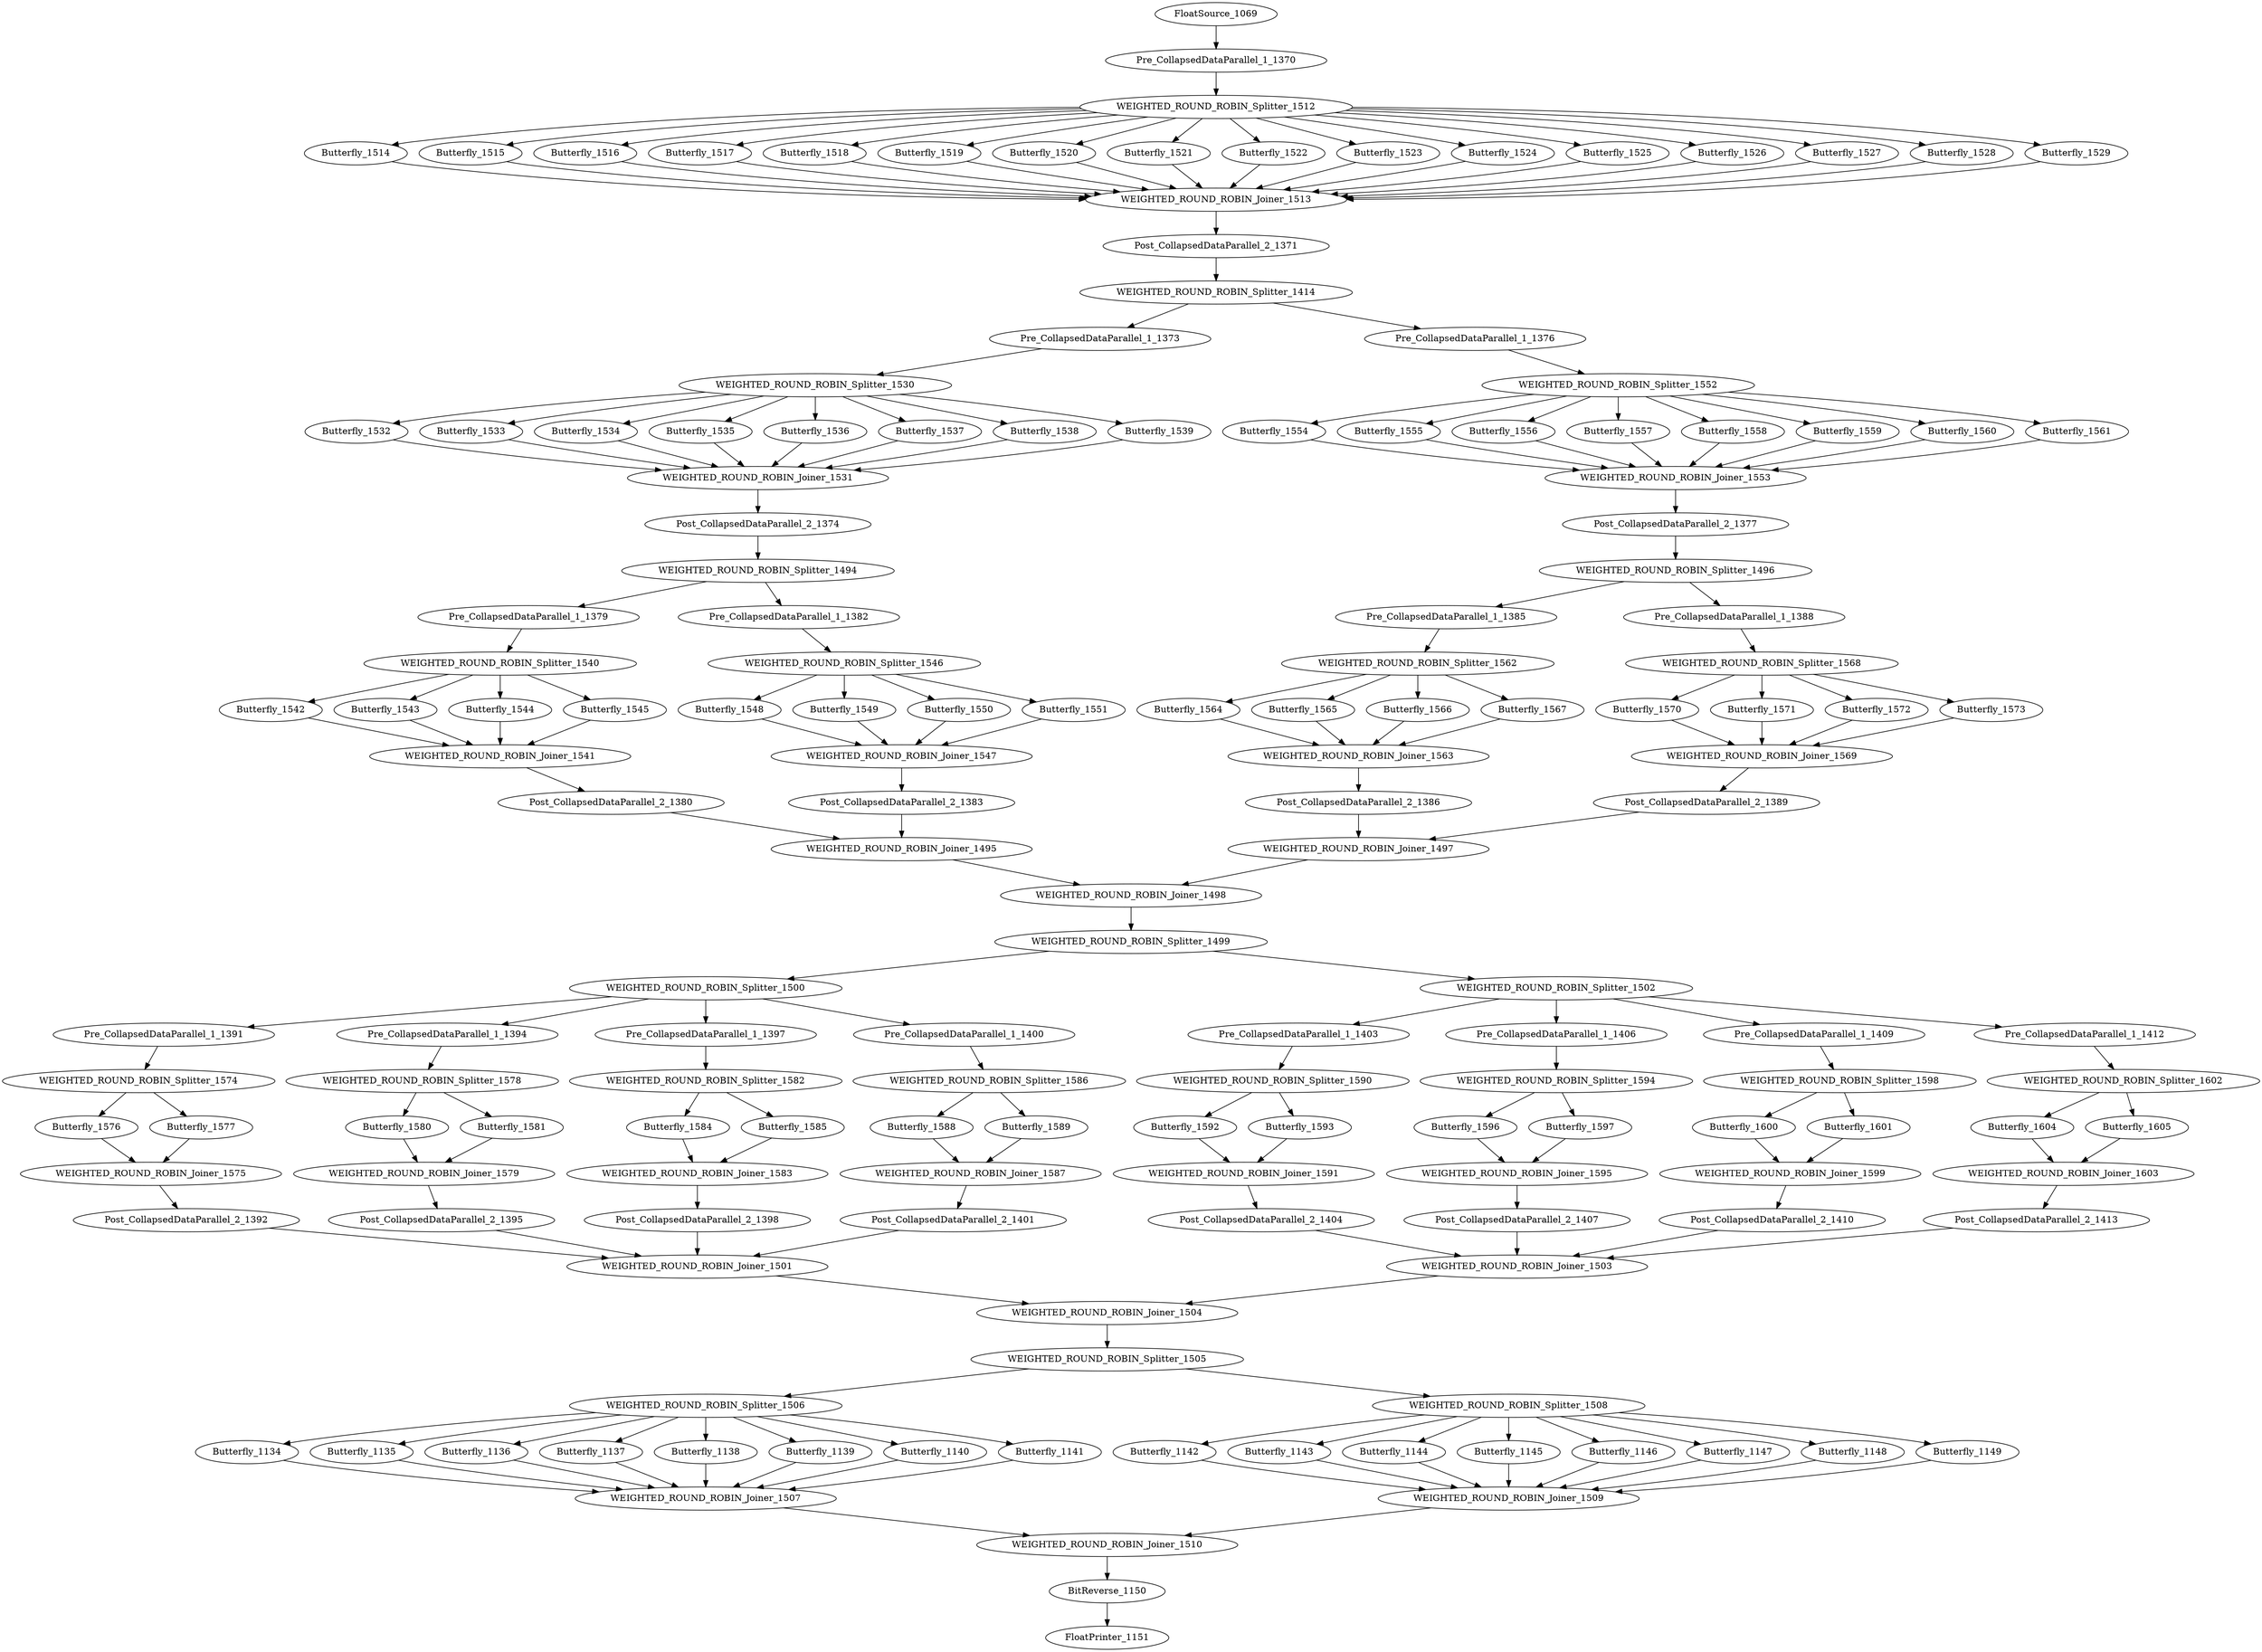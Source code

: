 digraph FFT3_1626 {
node0 [label="FloatSource_1069", push="64", pop="0", peek="0", pushType="float", popType="void", peekType="void", codeSize="64 b", stackSize="0 b", work="22"];
node1 [label="Pre_CollapsedDataParallel_1_1370", push="64", pop="64", peek="64", pushType="float", popType="float", peekType="float", codeSize="64 b", stackSize="160 b", work="723"];
node0 -> node1;
node2 [label="WEIGHTED_ROUND_ROBIN_Splitter_1512", push="64", pop="64", peek="0", pushType="float", popType="float", peekType="void", codeSize="294 b", stackSize="544 b", work="0"];
node1 -> node2;
node3 [label="Butterfly_1514", push="4", pop="4", peek="4", pushType="float", popType="float", peekType="float", codeSize="98 b", stackSize="192 b", work="44"];
node2 -> node3;
node4 [label="Butterfly_1515", push="4", pop="4", peek="4", pushType="float", popType="float", peekType="float", codeSize="98 b", stackSize="192 b", work="44"];
node2 -> node4;
node5 [label="Butterfly_1516", push="4", pop="4", peek="4", pushType="float", popType="float", peekType="float", codeSize="98 b", stackSize="192 b", work="44"];
node2 -> node5;
node6 [label="Butterfly_1517", push="4", pop="4", peek="4", pushType="float", popType="float", peekType="float", codeSize="98 b", stackSize="192 b", work="44"];
node2 -> node6;
node7 [label="Butterfly_1518", push="4", pop="4", peek="4", pushType="float", popType="float", peekType="float", codeSize="98 b", stackSize="192 b", work="44"];
node2 -> node7;
node8 [label="Butterfly_1519", push="4", pop="4", peek="4", pushType="float", popType="float", peekType="float", codeSize="98 b", stackSize="192 b", work="44"];
node2 -> node8;
node9 [label="Butterfly_1520", push="4", pop="4", peek="4", pushType="float", popType="float", peekType="float", codeSize="98 b", stackSize="192 b", work="44"];
node2 -> node9;
node10 [label="Butterfly_1521", push="4", pop="4", peek="4", pushType="float", popType="float", peekType="float", codeSize="98 b", stackSize="192 b", work="44"];
node2 -> node10;
node11 [label="Butterfly_1522", push="4", pop="4", peek="4", pushType="float", popType="float", peekType="float", codeSize="98 b", stackSize="192 b", work="44"];
node2 -> node11;
node12 [label="Butterfly_1523", push="4", pop="4", peek="4", pushType="float", popType="float", peekType="float", codeSize="98 b", stackSize="192 b", work="44"];
node2 -> node12;
node13 [label="Butterfly_1524", push="4", pop="4", peek="4", pushType="float", popType="float", peekType="float", codeSize="98 b", stackSize="192 b", work="44"];
node2 -> node13;
node14 [label="Butterfly_1525", push="4", pop="4", peek="4", pushType="float", popType="float", peekType="float", codeSize="98 b", stackSize="192 b", work="44"];
node2 -> node14;
node15 [label="Butterfly_1526", push="4", pop="4", peek="4", pushType="float", popType="float", peekType="float", codeSize="98 b", stackSize="192 b", work="44"];
node2 -> node15;
node16 [label="Butterfly_1527", push="4", pop="4", peek="4", pushType="float", popType="float", peekType="float", codeSize="98 b", stackSize="192 b", work="44"];
node2 -> node16;
node17 [label="Butterfly_1528", push="4", pop="4", peek="4", pushType="float", popType="float", peekType="float", codeSize="98 b", stackSize="192 b", work="44"];
node2 -> node17;
node18 [label="Butterfly_1529", push="4", pop="4", peek="4", pushType="float", popType="float", peekType="float", codeSize="98 b", stackSize="192 b", work="44"];
node2 -> node18;
node19 [label="WEIGHTED_ROUND_ROBIN_Joiner_1513", push="64", pop="64", peek="0", pushType="float", popType="float", peekType="void", codeSize="294 b", stackSize="544 b", work="0"];
node3 -> node19;
node4 -> node19;
node5 -> node19;
node6 -> node19;
node7 -> node19;
node8 -> node19;
node9 -> node19;
node10 -> node19;
node11 -> node19;
node12 -> node19;
node13 -> node19;
node14 -> node19;
node15 -> node19;
node16 -> node19;
node17 -> node19;
node18 -> node19;
node20 [label="Post_CollapsedDataParallel_2_1371", push="64", pop="64", peek="64", pushType="float", popType="float", peekType="float", codeSize="68 b", stackSize="160 b", work="745"];
node19 -> node20;
node21 [label="WEIGHTED_ROUND_ROBIN_Splitter_1414", push="64", pop="64", peek="0", pushType="float", popType="float", peekType="void", codeSize="42 b", stackSize="96 b", work="0"];
node20 -> node21;
node22 [label="Pre_CollapsedDataParallel_1_1373", push="32", pop="32", peek="32", pushType="float", popType="float", peekType="float", codeSize="64 b", stackSize="160 b", work="363"];
node21 -> node22;
node23 [label="WEIGHTED_ROUND_ROBIN_Splitter_1530", push="32", pop="32", peek="0", pushType="float", popType="float", peekType="void", codeSize="150 b", stackSize="288 b", work="0"];
node22 -> node23;
node24 [label="Butterfly_1532", push="4", pop="4", peek="4", pushType="float", popType="float", peekType="float", codeSize="98 b", stackSize="192 b", work="44"];
node23 -> node24;
node25 [label="Butterfly_1533", push="4", pop="4", peek="4", pushType="float", popType="float", peekType="float", codeSize="98 b", stackSize="192 b", work="44"];
node23 -> node25;
node26 [label="Butterfly_1534", push="4", pop="4", peek="4", pushType="float", popType="float", peekType="float", codeSize="98 b", stackSize="192 b", work="44"];
node23 -> node26;
node27 [label="Butterfly_1535", push="4", pop="4", peek="4", pushType="float", popType="float", peekType="float", codeSize="98 b", stackSize="192 b", work="44"];
node23 -> node27;
node28 [label="Butterfly_1536", push="4", pop="4", peek="4", pushType="float", popType="float", peekType="float", codeSize="98 b", stackSize="192 b", work="44"];
node23 -> node28;
node29 [label="Butterfly_1537", push="4", pop="4", peek="4", pushType="float", popType="float", peekType="float", codeSize="98 b", stackSize="192 b", work="44"];
node23 -> node29;
node30 [label="Butterfly_1538", push="4", pop="4", peek="4", pushType="float", popType="float", peekType="float", codeSize="98 b", stackSize="192 b", work="44"];
node23 -> node30;
node31 [label="Butterfly_1539", push="4", pop="4", peek="4", pushType="float", popType="float", peekType="float", codeSize="98 b", stackSize="192 b", work="44"];
node23 -> node31;
node32 [label="WEIGHTED_ROUND_ROBIN_Joiner_1531", push="32", pop="32", peek="0", pushType="float", popType="float", peekType="void", codeSize="150 b", stackSize="288 b", work="0"];
node24 -> node32;
node25 -> node32;
node26 -> node32;
node27 -> node32;
node28 -> node32;
node29 -> node32;
node30 -> node32;
node31 -> node32;
node33 [label="Post_CollapsedDataParallel_2_1374", push="32", pop="32", peek="32", pushType="float", popType="float", peekType="float", codeSize="68 b", stackSize="160 b", work="377"];
node32 -> node33;
node34 [label="WEIGHTED_ROUND_ROBIN_Splitter_1494", push="32", pop="32", peek="0", pushType="float", popType="float", peekType="void", codeSize="42 b", stackSize="96 b", work="0"];
node33 -> node34;
node35 [label="Pre_CollapsedDataParallel_1_1379", push="16", pop="16", peek="16", pushType="float", popType="float", peekType="float", codeSize="64 b", stackSize="160 b", work="183"];
node34 -> node35;
node36 [label="WEIGHTED_ROUND_ROBIN_Splitter_1540", push="16", pop="16", peek="0", pushType="float", popType="float", peekType="void", codeSize="78 b", stackSize="160 b", work="0"];
node35 -> node36;
node37 [label="Butterfly_1542", push="4", pop="4", peek="4", pushType="float", popType="float", peekType="float", codeSize="98 b", stackSize="192 b", work="44"];
node36 -> node37;
node38 [label="Butterfly_1543", push="4", pop="4", peek="4", pushType="float", popType="float", peekType="float", codeSize="98 b", stackSize="192 b", work="44"];
node36 -> node38;
node39 [label="Butterfly_1544", push="4", pop="4", peek="4", pushType="float", popType="float", peekType="float", codeSize="98 b", stackSize="192 b", work="44"];
node36 -> node39;
node40 [label="Butterfly_1545", push="4", pop="4", peek="4", pushType="float", popType="float", peekType="float", codeSize="98 b", stackSize="192 b", work="44"];
node36 -> node40;
node41 [label="WEIGHTED_ROUND_ROBIN_Joiner_1541", push="16", pop="16", peek="0", pushType="float", popType="float", peekType="void", codeSize="78 b", stackSize="160 b", work="0"];
node37 -> node41;
node38 -> node41;
node39 -> node41;
node40 -> node41;
node42 [label="Post_CollapsedDataParallel_2_1380", push="16", pop="16", peek="16", pushType="float", popType="float", peekType="float", codeSize="68 b", stackSize="160 b", work="193"];
node41 -> node42;
node43 [label="Pre_CollapsedDataParallel_1_1382", push="16", pop="16", peek="16", pushType="float", popType="float", peekType="float", codeSize="64 b", stackSize="160 b", work="183"];
node34 -> node43;
node44 [label="WEIGHTED_ROUND_ROBIN_Splitter_1546", push="16", pop="16", peek="0", pushType="float", popType="float", peekType="void", codeSize="78 b", stackSize="160 b", work="0"];
node43 -> node44;
node45 [label="Butterfly_1548", push="4", pop="4", peek="4", pushType="float", popType="float", peekType="float", codeSize="98 b", stackSize="192 b", work="44"];
node44 -> node45;
node46 [label="Butterfly_1549", push="4", pop="4", peek="4", pushType="float", popType="float", peekType="float", codeSize="98 b", stackSize="192 b", work="44"];
node44 -> node46;
node47 [label="Butterfly_1550", push="4", pop="4", peek="4", pushType="float", popType="float", peekType="float", codeSize="98 b", stackSize="192 b", work="44"];
node44 -> node47;
node48 [label="Butterfly_1551", push="4", pop="4", peek="4", pushType="float", popType="float", peekType="float", codeSize="98 b", stackSize="192 b", work="44"];
node44 -> node48;
node49 [label="WEIGHTED_ROUND_ROBIN_Joiner_1547", push="16", pop="16", peek="0", pushType="float", popType="float", peekType="void", codeSize="78 b", stackSize="160 b", work="0"];
node45 -> node49;
node46 -> node49;
node47 -> node49;
node48 -> node49;
node50 [label="Post_CollapsedDataParallel_2_1383", push="16", pop="16", peek="16", pushType="float", popType="float", peekType="float", codeSize="68 b", stackSize="160 b", work="193"];
node49 -> node50;
node51 [label="WEIGHTED_ROUND_ROBIN_Joiner_1495", push="32", pop="32", peek="0", pushType="float", popType="float", peekType="void", codeSize="42 b", stackSize="96 b", work="0"];
node42 -> node51;
node50 -> node51;
node52 [label="Pre_CollapsedDataParallel_1_1376", push="32", pop="32", peek="32", pushType="float", popType="float", peekType="float", codeSize="64 b", stackSize="160 b", work="363"];
node21 -> node52;
node53 [label="WEIGHTED_ROUND_ROBIN_Splitter_1552", push="32", pop="32", peek="0", pushType="float", popType="float", peekType="void", codeSize="150 b", stackSize="288 b", work="0"];
node52 -> node53;
node54 [label="Butterfly_1554", push="4", pop="4", peek="4", pushType="float", popType="float", peekType="float", codeSize="98 b", stackSize="192 b", work="44"];
node53 -> node54;
node55 [label="Butterfly_1555", push="4", pop="4", peek="4", pushType="float", popType="float", peekType="float", codeSize="98 b", stackSize="192 b", work="44"];
node53 -> node55;
node56 [label="Butterfly_1556", push="4", pop="4", peek="4", pushType="float", popType="float", peekType="float", codeSize="98 b", stackSize="192 b", work="44"];
node53 -> node56;
node57 [label="Butterfly_1557", push="4", pop="4", peek="4", pushType="float", popType="float", peekType="float", codeSize="98 b", stackSize="192 b", work="44"];
node53 -> node57;
node58 [label="Butterfly_1558", push="4", pop="4", peek="4", pushType="float", popType="float", peekType="float", codeSize="98 b", stackSize="192 b", work="44"];
node53 -> node58;
node59 [label="Butterfly_1559", push="4", pop="4", peek="4", pushType="float", popType="float", peekType="float", codeSize="98 b", stackSize="192 b", work="44"];
node53 -> node59;
node60 [label="Butterfly_1560", push="4", pop="4", peek="4", pushType="float", popType="float", peekType="float", codeSize="98 b", stackSize="192 b", work="44"];
node53 -> node60;
node61 [label="Butterfly_1561", push="4", pop="4", peek="4", pushType="float", popType="float", peekType="float", codeSize="98 b", stackSize="192 b", work="44"];
node53 -> node61;
node62 [label="WEIGHTED_ROUND_ROBIN_Joiner_1553", push="32", pop="32", peek="0", pushType="float", popType="float", peekType="void", codeSize="150 b", stackSize="288 b", work="0"];
node54 -> node62;
node55 -> node62;
node56 -> node62;
node57 -> node62;
node58 -> node62;
node59 -> node62;
node60 -> node62;
node61 -> node62;
node63 [label="Post_CollapsedDataParallel_2_1377", push="32", pop="32", peek="32", pushType="float", popType="float", peekType="float", codeSize="68 b", stackSize="160 b", work="377"];
node62 -> node63;
node64 [label="WEIGHTED_ROUND_ROBIN_Splitter_1496", push="32", pop="32", peek="0", pushType="float", popType="float", peekType="void", codeSize="42 b", stackSize="96 b", work="0"];
node63 -> node64;
node65 [label="Pre_CollapsedDataParallel_1_1385", push="16", pop="16", peek="16", pushType="float", popType="float", peekType="float", codeSize="64 b", stackSize="160 b", work="183"];
node64 -> node65;
node66 [label="WEIGHTED_ROUND_ROBIN_Splitter_1562", push="16", pop="16", peek="0", pushType="float", popType="float", peekType="void", codeSize="78 b", stackSize="160 b", work="0"];
node65 -> node66;
node67 [label="Butterfly_1564", push="4", pop="4", peek="4", pushType="float", popType="float", peekType="float", codeSize="98 b", stackSize="192 b", work="44"];
node66 -> node67;
node68 [label="Butterfly_1565", push="4", pop="4", peek="4", pushType="float", popType="float", peekType="float", codeSize="98 b", stackSize="192 b", work="44"];
node66 -> node68;
node69 [label="Butterfly_1566", push="4", pop="4", peek="4", pushType="float", popType="float", peekType="float", codeSize="98 b", stackSize="192 b", work="44"];
node66 -> node69;
node70 [label="Butterfly_1567", push="4", pop="4", peek="4", pushType="float", popType="float", peekType="float", codeSize="98 b", stackSize="192 b", work="44"];
node66 -> node70;
node71 [label="WEIGHTED_ROUND_ROBIN_Joiner_1563", push="16", pop="16", peek="0", pushType="float", popType="float", peekType="void", codeSize="78 b", stackSize="160 b", work="0"];
node67 -> node71;
node68 -> node71;
node69 -> node71;
node70 -> node71;
node72 [label="Post_CollapsedDataParallel_2_1386", push="16", pop="16", peek="16", pushType="float", popType="float", peekType="float", codeSize="68 b", stackSize="160 b", work="193"];
node71 -> node72;
node73 [label="Pre_CollapsedDataParallel_1_1388", push="16", pop="16", peek="16", pushType="float", popType="float", peekType="float", codeSize="64 b", stackSize="160 b", work="183"];
node64 -> node73;
node74 [label="WEIGHTED_ROUND_ROBIN_Splitter_1568", push="16", pop="16", peek="0", pushType="float", popType="float", peekType="void", codeSize="78 b", stackSize="160 b", work="0"];
node73 -> node74;
node75 [label="Butterfly_1570", push="4", pop="4", peek="4", pushType="float", popType="float", peekType="float", codeSize="98 b", stackSize="192 b", work="44"];
node74 -> node75;
node76 [label="Butterfly_1571", push="4", pop="4", peek="4", pushType="float", popType="float", peekType="float", codeSize="98 b", stackSize="192 b", work="44"];
node74 -> node76;
node77 [label="Butterfly_1572", push="4", pop="4", peek="4", pushType="float", popType="float", peekType="float", codeSize="98 b", stackSize="192 b", work="44"];
node74 -> node77;
node78 [label="Butterfly_1573", push="4", pop="4", peek="4", pushType="float", popType="float", peekType="float", codeSize="98 b", stackSize="192 b", work="44"];
node74 -> node78;
node79 [label="WEIGHTED_ROUND_ROBIN_Joiner_1569", push="16", pop="16", peek="0", pushType="float", popType="float", peekType="void", codeSize="78 b", stackSize="160 b", work="0"];
node75 -> node79;
node76 -> node79;
node77 -> node79;
node78 -> node79;
node80 [label="Post_CollapsedDataParallel_2_1389", push="16", pop="16", peek="16", pushType="float", popType="float", peekType="float", codeSize="68 b", stackSize="160 b", work="193"];
node79 -> node80;
node81 [label="WEIGHTED_ROUND_ROBIN_Joiner_1497", push="32", pop="32", peek="0", pushType="float", popType="float", peekType="void", codeSize="42 b", stackSize="96 b", work="0"];
node72 -> node81;
node80 -> node81;
node82 [label="WEIGHTED_ROUND_ROBIN_Joiner_1498", push="64", pop="64", peek="0", pushType="float", popType="float", peekType="void", codeSize="42 b", stackSize="96 b", work="0"];
node51 -> node82;
node81 -> node82;
node83 [label="WEIGHTED_ROUND_ROBIN_Splitter_1499", push="64", pop="64", peek="0", pushType="float", popType="float", peekType="void", codeSize="42 b", stackSize="96 b", work="0"];
node82 -> node83;
node84 [label="WEIGHTED_ROUND_ROBIN_Splitter_1500", push="32", pop="32", peek="0", pushType="float", popType="float", peekType="void", codeSize="78 b", stackSize="160 b", work="0"];
node83 -> node84;
node85 [label="Pre_CollapsedDataParallel_1_1391", push="8", pop="8", peek="8", pushType="float", popType="float", peekType="float", codeSize="64 b", stackSize="160 b", work="93"];
node84 -> node85;
node86 [label="WEIGHTED_ROUND_ROBIN_Splitter_1574", push="8", pop="8", peek="0", pushType="float", popType="float", peekType="void", codeSize="42 b", stackSize="96 b", work="0"];
node85 -> node86;
node87 [label="Butterfly_1576", push="4", pop="4", peek="4", pushType="float", popType="float", peekType="float", codeSize="98 b", stackSize="192 b", work="44"];
node86 -> node87;
node88 [label="Butterfly_1577", push="4", pop="4", peek="4", pushType="float", popType="float", peekType="float", codeSize="98 b", stackSize="192 b", work="44"];
node86 -> node88;
node89 [label="WEIGHTED_ROUND_ROBIN_Joiner_1575", push="8", pop="8", peek="0", pushType="float", popType="float", peekType="void", codeSize="42 b", stackSize="96 b", work="0"];
node87 -> node89;
node88 -> node89;
node90 [label="Post_CollapsedDataParallel_2_1392", push="8", pop="8", peek="8", pushType="float", popType="float", peekType="float", codeSize="68 b", stackSize="160 b", work="101"];
node89 -> node90;
node91 [label="Pre_CollapsedDataParallel_1_1394", push="8", pop="8", peek="8", pushType="float", popType="float", peekType="float", codeSize="64 b", stackSize="160 b", work="93"];
node84 -> node91;
node92 [label="WEIGHTED_ROUND_ROBIN_Splitter_1578", push="8", pop="8", peek="0", pushType="float", popType="float", peekType="void", codeSize="42 b", stackSize="96 b", work="0"];
node91 -> node92;
node93 [label="Butterfly_1580", push="4", pop="4", peek="4", pushType="float", popType="float", peekType="float", codeSize="98 b", stackSize="192 b", work="44"];
node92 -> node93;
node94 [label="Butterfly_1581", push="4", pop="4", peek="4", pushType="float", popType="float", peekType="float", codeSize="98 b", stackSize="192 b", work="44"];
node92 -> node94;
node95 [label="WEIGHTED_ROUND_ROBIN_Joiner_1579", push="8", pop="8", peek="0", pushType="float", popType="float", peekType="void", codeSize="42 b", stackSize="96 b", work="0"];
node93 -> node95;
node94 -> node95;
node96 [label="Post_CollapsedDataParallel_2_1395", push="8", pop="8", peek="8", pushType="float", popType="float", peekType="float", codeSize="68 b", stackSize="160 b", work="101"];
node95 -> node96;
node97 [label="Pre_CollapsedDataParallel_1_1397", push="8", pop="8", peek="8", pushType="float", popType="float", peekType="float", codeSize="64 b", stackSize="160 b", work="93"];
node84 -> node97;
node98 [label="WEIGHTED_ROUND_ROBIN_Splitter_1582", push="8", pop="8", peek="0", pushType="float", popType="float", peekType="void", codeSize="42 b", stackSize="96 b", work="0"];
node97 -> node98;
node99 [label="Butterfly_1584", push="4", pop="4", peek="4", pushType="float", popType="float", peekType="float", codeSize="98 b", stackSize="192 b", work="44"];
node98 -> node99;
node100 [label="Butterfly_1585", push="4", pop="4", peek="4", pushType="float", popType="float", peekType="float", codeSize="98 b", stackSize="192 b", work="44"];
node98 -> node100;
node101 [label="WEIGHTED_ROUND_ROBIN_Joiner_1583", push="8", pop="8", peek="0", pushType="float", popType="float", peekType="void", codeSize="42 b", stackSize="96 b", work="0"];
node99 -> node101;
node100 -> node101;
node102 [label="Post_CollapsedDataParallel_2_1398", push="8", pop="8", peek="8", pushType="float", popType="float", peekType="float", codeSize="68 b", stackSize="160 b", work="101"];
node101 -> node102;
node103 [label="Pre_CollapsedDataParallel_1_1400", push="8", pop="8", peek="8", pushType="float", popType="float", peekType="float", codeSize="64 b", stackSize="160 b", work="93"];
node84 -> node103;
node104 [label="WEIGHTED_ROUND_ROBIN_Splitter_1586", push="8", pop="8", peek="0", pushType="float", popType="float", peekType="void", codeSize="42 b", stackSize="96 b", work="0"];
node103 -> node104;
node105 [label="Butterfly_1588", push="4", pop="4", peek="4", pushType="float", popType="float", peekType="float", codeSize="98 b", stackSize="192 b", work="44"];
node104 -> node105;
node106 [label="Butterfly_1589", push="4", pop="4", peek="4", pushType="float", popType="float", peekType="float", codeSize="98 b", stackSize="192 b", work="44"];
node104 -> node106;
node107 [label="WEIGHTED_ROUND_ROBIN_Joiner_1587", push="8", pop="8", peek="0", pushType="float", popType="float", peekType="void", codeSize="42 b", stackSize="96 b", work="0"];
node105 -> node107;
node106 -> node107;
node108 [label="Post_CollapsedDataParallel_2_1401", push="8", pop="8", peek="8", pushType="float", popType="float", peekType="float", codeSize="68 b", stackSize="160 b", work="101"];
node107 -> node108;
node109 [label="WEIGHTED_ROUND_ROBIN_Joiner_1501", push="32", pop="32", peek="0", pushType="float", popType="float", peekType="void", codeSize="78 b", stackSize="160 b", work="0"];
node90 -> node109;
node96 -> node109;
node102 -> node109;
node108 -> node109;
node110 [label="WEIGHTED_ROUND_ROBIN_Splitter_1502", push="32", pop="32", peek="0", pushType="float", popType="float", peekType="void", codeSize="78 b", stackSize="160 b", work="0"];
node83 -> node110;
node111 [label="Pre_CollapsedDataParallel_1_1403", push="8", pop="8", peek="8", pushType="float", popType="float", peekType="float", codeSize="64 b", stackSize="160 b", work="93"];
node110 -> node111;
node112 [label="WEIGHTED_ROUND_ROBIN_Splitter_1590", push="8", pop="8", peek="0", pushType="float", popType="float", peekType="void", codeSize="42 b", stackSize="96 b", work="0"];
node111 -> node112;
node113 [label="Butterfly_1592", push="4", pop="4", peek="4", pushType="float", popType="float", peekType="float", codeSize="98 b", stackSize="192 b", work="44"];
node112 -> node113;
node114 [label="Butterfly_1593", push="4", pop="4", peek="4", pushType="float", popType="float", peekType="float", codeSize="98 b", stackSize="192 b", work="44"];
node112 -> node114;
node115 [label="WEIGHTED_ROUND_ROBIN_Joiner_1591", push="8", pop="8", peek="0", pushType="float", popType="float", peekType="void", codeSize="42 b", stackSize="96 b", work="0"];
node113 -> node115;
node114 -> node115;
node116 [label="Post_CollapsedDataParallel_2_1404", push="8", pop="8", peek="8", pushType="float", popType="float", peekType="float", codeSize="68 b", stackSize="160 b", work="101"];
node115 -> node116;
node117 [label="Pre_CollapsedDataParallel_1_1406", push="8", pop="8", peek="8", pushType="float", popType="float", peekType="float", codeSize="64 b", stackSize="160 b", work="93"];
node110 -> node117;
node118 [label="WEIGHTED_ROUND_ROBIN_Splitter_1594", push="8", pop="8", peek="0", pushType="float", popType="float", peekType="void", codeSize="42 b", stackSize="96 b", work="0"];
node117 -> node118;
node119 [label="Butterfly_1596", push="4", pop="4", peek="4", pushType="float", popType="float", peekType="float", codeSize="98 b", stackSize="192 b", work="44"];
node118 -> node119;
node120 [label="Butterfly_1597", push="4", pop="4", peek="4", pushType="float", popType="float", peekType="float", codeSize="98 b", stackSize="192 b", work="44"];
node118 -> node120;
node121 [label="WEIGHTED_ROUND_ROBIN_Joiner_1595", push="8", pop="8", peek="0", pushType="float", popType="float", peekType="void", codeSize="42 b", stackSize="96 b", work="0"];
node119 -> node121;
node120 -> node121;
node122 [label="Post_CollapsedDataParallel_2_1407", push="8", pop="8", peek="8", pushType="float", popType="float", peekType="float", codeSize="68 b", stackSize="160 b", work="101"];
node121 -> node122;
node123 [label="Pre_CollapsedDataParallel_1_1409", push="8", pop="8", peek="8", pushType="float", popType="float", peekType="float", codeSize="64 b", stackSize="160 b", work="93"];
node110 -> node123;
node124 [label="WEIGHTED_ROUND_ROBIN_Splitter_1598", push="8", pop="8", peek="0", pushType="float", popType="float", peekType="void", codeSize="42 b", stackSize="96 b", work="0"];
node123 -> node124;
node125 [label="Butterfly_1600", push="4", pop="4", peek="4", pushType="float", popType="float", peekType="float", codeSize="98 b", stackSize="192 b", work="44"];
node124 -> node125;
node126 [label="Butterfly_1601", push="4", pop="4", peek="4", pushType="float", popType="float", peekType="float", codeSize="98 b", stackSize="192 b", work="44"];
node124 -> node126;
node127 [label="WEIGHTED_ROUND_ROBIN_Joiner_1599", push="8", pop="8", peek="0", pushType="float", popType="float", peekType="void", codeSize="42 b", stackSize="96 b", work="0"];
node125 -> node127;
node126 -> node127;
node128 [label="Post_CollapsedDataParallel_2_1410", push="8", pop="8", peek="8", pushType="float", popType="float", peekType="float", codeSize="68 b", stackSize="160 b", work="101"];
node127 -> node128;
node129 [label="Pre_CollapsedDataParallel_1_1412", push="8", pop="8", peek="8", pushType="float", popType="float", peekType="float", codeSize="64 b", stackSize="160 b", work="93"];
node110 -> node129;
node130 [label="WEIGHTED_ROUND_ROBIN_Splitter_1602", push="8", pop="8", peek="0", pushType="float", popType="float", peekType="void", codeSize="42 b", stackSize="96 b", work="0"];
node129 -> node130;
node131 [label="Butterfly_1604", push="4", pop="4", peek="4", pushType="float", popType="float", peekType="float", codeSize="98 b", stackSize="192 b", work="44"];
node130 -> node131;
node132 [label="Butterfly_1605", push="4", pop="4", peek="4", pushType="float", popType="float", peekType="float", codeSize="98 b", stackSize="192 b", work="44"];
node130 -> node132;
node133 [label="WEIGHTED_ROUND_ROBIN_Joiner_1603", push="8", pop="8", peek="0", pushType="float", popType="float", peekType="void", codeSize="42 b", stackSize="96 b", work="0"];
node131 -> node133;
node132 -> node133;
node134 [label="Post_CollapsedDataParallel_2_1413", push="8", pop="8", peek="8", pushType="float", popType="float", peekType="float", codeSize="68 b", stackSize="160 b", work="101"];
node133 -> node134;
node135 [label="WEIGHTED_ROUND_ROBIN_Joiner_1503", push="32", pop="32", peek="0", pushType="float", popType="float", peekType="void", codeSize="78 b", stackSize="160 b", work="0"];
node116 -> node135;
node122 -> node135;
node128 -> node135;
node134 -> node135;
node136 [label="WEIGHTED_ROUND_ROBIN_Joiner_1504", push="64", pop="64", peek="0", pushType="float", popType="float", peekType="void", codeSize="42 b", stackSize="96 b", work="0"];
node109 -> node136;
node135 -> node136;
node137 [label="WEIGHTED_ROUND_ROBIN_Splitter_1505", push="64", pop="64", peek="0", pushType="float", popType="float", peekType="void", codeSize="42 b", stackSize="96 b", work="0"];
node136 -> node137;
node138 [label="WEIGHTED_ROUND_ROBIN_Splitter_1506", push="32", pop="32", peek="0", pushType="float", popType="float", peekType="void", codeSize="150 b", stackSize="288 b", work="0"];
node137 -> node138;
node139 [label="Butterfly_1134", push="4", pop="4", peek="4", pushType="float", popType="float", peekType="float", codeSize="98 b", stackSize="192 b", work="44"];
node138 -> node139;
node140 [label="Butterfly_1135", push="4", pop="4", peek="4", pushType="float", popType="float", peekType="float", codeSize="98 b", stackSize="192 b", work="44"];
node138 -> node140;
node141 [label="Butterfly_1136", push="4", pop="4", peek="4", pushType="float", popType="float", peekType="float", codeSize="98 b", stackSize="192 b", work="44"];
node138 -> node141;
node142 [label="Butterfly_1137", push="4", pop="4", peek="4", pushType="float", popType="float", peekType="float", codeSize="98 b", stackSize="192 b", work="44"];
node138 -> node142;
node143 [label="Butterfly_1138", push="4", pop="4", peek="4", pushType="float", popType="float", peekType="float", codeSize="98 b", stackSize="192 b", work="44"];
node138 -> node143;
node144 [label="Butterfly_1139", push="4", pop="4", peek="4", pushType="float", popType="float", peekType="float", codeSize="98 b", stackSize="192 b", work="44"];
node138 -> node144;
node145 [label="Butterfly_1140", push="4", pop="4", peek="4", pushType="float", popType="float", peekType="float", codeSize="98 b", stackSize="192 b", work="44"];
node138 -> node145;
node146 [label="Butterfly_1141", push="4", pop="4", peek="4", pushType="float", popType="float", peekType="float", codeSize="98 b", stackSize="192 b", work="44"];
node138 -> node146;
node147 [label="WEIGHTED_ROUND_ROBIN_Joiner_1507", push="32", pop="32", peek="0", pushType="float", popType="float", peekType="void", codeSize="150 b", stackSize="288 b", work="0"];
node139 -> node147;
node140 -> node147;
node141 -> node147;
node142 -> node147;
node143 -> node147;
node144 -> node147;
node145 -> node147;
node146 -> node147;
node148 [label="WEIGHTED_ROUND_ROBIN_Splitter_1508", push="32", pop="32", peek="0", pushType="float", popType="float", peekType="void", codeSize="150 b", stackSize="288 b", work="0"];
node137 -> node148;
node149 [label="Butterfly_1142", push="4", pop="4", peek="4", pushType="float", popType="float", peekType="float", codeSize="98 b", stackSize="192 b", work="44"];
node148 -> node149;
node150 [label="Butterfly_1143", push="4", pop="4", peek="4", pushType="float", popType="float", peekType="float", codeSize="98 b", stackSize="192 b", work="44"];
node148 -> node150;
node151 [label="Butterfly_1144", push="4", pop="4", peek="4", pushType="float", popType="float", peekType="float", codeSize="98 b", stackSize="192 b", work="44"];
node148 -> node151;
node152 [label="Butterfly_1145", push="4", pop="4", peek="4", pushType="float", popType="float", peekType="float", codeSize="98 b", stackSize="192 b", work="44"];
node148 -> node152;
node153 [label="Butterfly_1146", push="4", pop="4", peek="4", pushType="float", popType="float", peekType="float", codeSize="98 b", stackSize="192 b", work="44"];
node148 -> node153;
node154 [label="Butterfly_1147", push="4", pop="4", peek="4", pushType="float", popType="float", peekType="float", codeSize="98 b", stackSize="192 b", work="44"];
node148 -> node154;
node155 [label="Butterfly_1148", push="4", pop="4", peek="4", pushType="float", popType="float", peekType="float", codeSize="98 b", stackSize="192 b", work="44"];
node148 -> node155;
node156 [label="Butterfly_1149", push="4", pop="4", peek="4", pushType="float", popType="float", peekType="float", codeSize="98 b", stackSize="192 b", work="44"];
node148 -> node156;
node157 [label="WEIGHTED_ROUND_ROBIN_Joiner_1509", push="32", pop="32", peek="0", pushType="float", popType="float", peekType="void", codeSize="150 b", stackSize="288 b", work="0"];
node149 -> node157;
node150 -> node157;
node151 -> node157;
node152 -> node157;
node153 -> node157;
node154 -> node157;
node155 -> node157;
node156 -> node157;
node158 [label="WEIGHTED_ROUND_ROBIN_Joiner_1510", push="64", pop="64", peek="0", pushType="float", popType="float", peekType="void", codeSize="42 b", stackSize="96 b", work="0"];
node147 -> node158;
node157 -> node158;
node159 [label="BitReverse_1150", push="64", pop="64", peek="64", pushType="float", popType="float", peekType="float", codeSize="118 b", stackSize="160 b", work="2080"];
node158 -> node159;
node160 [label="FloatPrinter_1151", push="0", pop="64", peek="64", pushType="void", popType="float", peekType="float", codeSize="32 b", stackSize="0 b", work="12"];
node159 -> node160;
}
